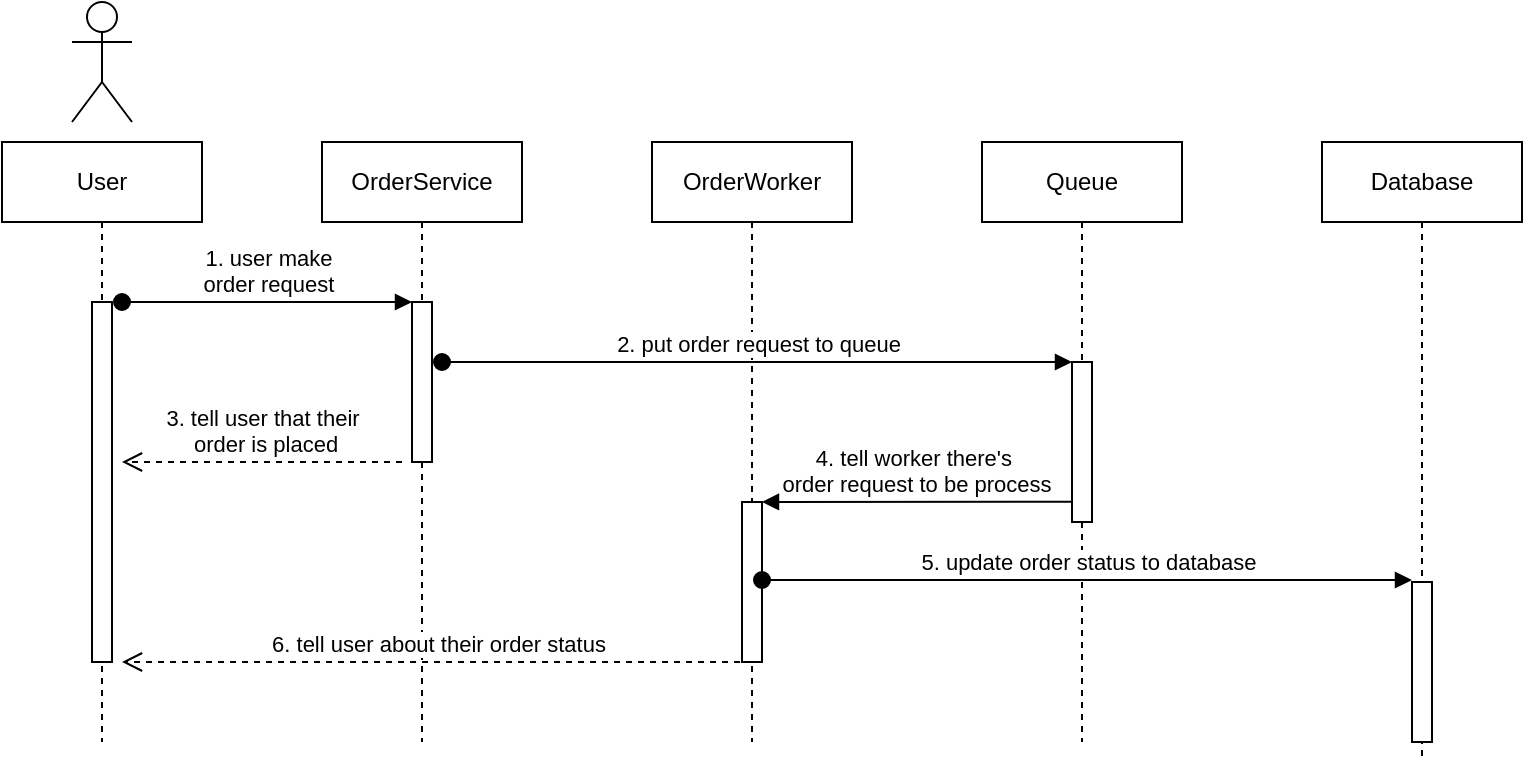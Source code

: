 <mxfile version="13.0.7" type="device"><diagram id="2vDYv0zlPnmhhMWri_Km" name="Halaman-1"><mxGraphModel dx="757" dy="476" grid="1" gridSize="10" guides="1" tooltips="1" connect="1" arrows="1" fold="1" page="1" pageScale="1" pageWidth="850" pageHeight="1100" math="0" shadow="0"><root><mxCell id="0"/><mxCell id="1" parent="0"/><mxCell id="qdU7Gf1WbqtqMzMtsO6S-6" value="OrderService" style="shape=umlLifeline;perimeter=lifelinePerimeter;whiteSpace=wrap;html=1;container=1;collapsible=0;recursiveResize=0;outlineConnect=0;" vertex="1" parent="1"><mxGeometry x="210" y="150" width="100" height="300" as="geometry"/></mxCell><mxCell id="qdU7Gf1WbqtqMzMtsO6S-15" value="" style="html=1;points=[];perimeter=orthogonalPerimeter;" vertex="1" parent="qdU7Gf1WbqtqMzMtsO6S-6"><mxGeometry x="45" y="80" width="10" height="80" as="geometry"/></mxCell><mxCell id="qdU7Gf1WbqtqMzMtsO6S-7" value="OrderWorker" style="shape=umlLifeline;perimeter=lifelinePerimeter;whiteSpace=wrap;html=1;container=1;collapsible=0;recursiveResize=0;outlineConnect=0;" vertex="1" parent="1"><mxGeometry x="375" y="150" width="100" height="300" as="geometry"/></mxCell><mxCell id="qdU7Gf1WbqtqMzMtsO6S-28" value="" style="html=1;points=[];perimeter=orthogonalPerimeter;" vertex="1" parent="qdU7Gf1WbqtqMzMtsO6S-7"><mxGeometry x="45" y="180" width="10" height="80" as="geometry"/></mxCell><mxCell id="qdU7Gf1WbqtqMzMtsO6S-8" value="Queue" style="shape=umlLifeline;perimeter=lifelinePerimeter;whiteSpace=wrap;html=1;container=1;collapsible=0;recursiveResize=0;outlineConnect=0;" vertex="1" parent="1"><mxGeometry x="540" y="150" width="100" height="300" as="geometry"/></mxCell><mxCell id="qdU7Gf1WbqtqMzMtsO6S-26" value="" style="html=1;points=[];perimeter=orthogonalPerimeter;" vertex="1" parent="qdU7Gf1WbqtqMzMtsO6S-8"><mxGeometry x="45" y="110" width="10" height="80" as="geometry"/></mxCell><mxCell id="qdU7Gf1WbqtqMzMtsO6S-9" value="Database" style="shape=umlLifeline;perimeter=lifelinePerimeter;whiteSpace=wrap;html=1;container=1;collapsible=0;recursiveResize=0;outlineConnect=0;" vertex="1" parent="1"><mxGeometry x="710" y="150" width="100" height="310" as="geometry"/></mxCell><mxCell id="qdU7Gf1WbqtqMzMtsO6S-30" value="" style="html=1;points=[];perimeter=orthogonalPerimeter;" vertex="1" parent="qdU7Gf1WbqtqMzMtsO6S-9"><mxGeometry x="45" y="220" width="10" height="80" as="geometry"/></mxCell><mxCell id="qdU7Gf1WbqtqMzMtsO6S-10" value="User" style="shape=umlLifeline;perimeter=lifelinePerimeter;whiteSpace=wrap;html=1;container=1;collapsible=0;recursiveResize=0;outlineConnect=0;" vertex="1" parent="1"><mxGeometry x="50" y="150" width="100" height="300" as="geometry"/></mxCell><mxCell id="qdU7Gf1WbqtqMzMtsO6S-17" value="" style="html=1;points=[];perimeter=orthogonalPerimeter;" vertex="1" parent="qdU7Gf1WbqtqMzMtsO6S-10"><mxGeometry x="45" y="80" width="10" height="180" as="geometry"/></mxCell><mxCell id="qdU7Gf1WbqtqMzMtsO6S-11" value="" style="shape=umlActor;verticalLabelPosition=bottom;labelBackgroundColor=#ffffff;verticalAlign=top;html=1;" vertex="1" parent="1"><mxGeometry x="85" y="80" width="30" height="60" as="geometry"/></mxCell><mxCell id="qdU7Gf1WbqtqMzMtsO6S-16" value="1. user make &lt;br&gt;order request" style="html=1;verticalAlign=bottom;startArrow=oval;endArrow=block;startSize=8;" edge="1" target="qdU7Gf1WbqtqMzMtsO6S-15" parent="1"><mxGeometry relative="1" as="geometry"><mxPoint x="110" y="230" as="sourcePoint"/></mxGeometry></mxCell><mxCell id="qdU7Gf1WbqtqMzMtsO6S-22" value="3. tell user that their&lt;br&gt;&amp;nbsp;order is placed" style="html=1;verticalAlign=bottom;endArrow=open;dashed=1;endSize=8;" edge="1" parent="1"><mxGeometry relative="1" as="geometry"><mxPoint x="250" y="310" as="sourcePoint"/><mxPoint x="110" y="310" as="targetPoint"/></mxGeometry></mxCell><mxCell id="qdU7Gf1WbqtqMzMtsO6S-27" value="2. put order request to queue" style="html=1;verticalAlign=bottom;startArrow=oval;endArrow=block;startSize=8;" edge="1" parent="1"><mxGeometry relative="1" as="geometry"><mxPoint x="270" y="260" as="sourcePoint"/><mxPoint x="585" y="260" as="targetPoint"/></mxGeometry></mxCell><mxCell id="qdU7Gf1WbqtqMzMtsO6S-33" value="4. tell worker there's&amp;nbsp;&lt;br&gt;order request to be process" style="html=1;verticalAlign=bottom;endArrow=block;entryX=1;entryY=0;exitX=-0.03;exitY=0.873;exitDx=0;exitDy=0;exitPerimeter=0;" edge="1" parent="1" source="qdU7Gf1WbqtqMzMtsO6S-26"><mxGeometry relative="1" as="geometry"><mxPoint x="580" y="330" as="sourcePoint"/><mxPoint x="430" y="330" as="targetPoint"/></mxGeometry></mxCell><mxCell id="qdU7Gf1WbqtqMzMtsO6S-31" value="5. update order status to database" style="html=1;verticalAlign=bottom;startArrow=oval;endArrow=block;startSize=8;" edge="1" parent="1"><mxGeometry relative="1" as="geometry"><mxPoint x="430" y="369" as="sourcePoint"/><mxPoint x="755" y="369.0" as="targetPoint"/></mxGeometry></mxCell><mxCell id="qdU7Gf1WbqtqMzMtsO6S-35" value="6. tell user about their order status" style="html=1;verticalAlign=bottom;endArrow=open;dashed=1;endSize=8;" edge="1" parent="1"><mxGeometry relative="1" as="geometry"><mxPoint x="425.03" y="410" as="sourcePoint"/><mxPoint x="110" y="410" as="targetPoint"/></mxGeometry></mxCell></root></mxGraphModel></diagram></mxfile>